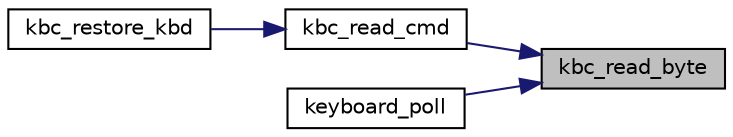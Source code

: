 digraph "kbc_read_byte"
{
 // LATEX_PDF_SIZE
  edge [fontname="Helvetica",fontsize="10",labelfontname="Helvetica",labelfontsize="10"];
  node [fontname="Helvetica",fontsize="10",shape=record];
  rankdir="RL";
  Node1 [label="kbc_read_byte",height=0.2,width=0.4,color="black", fillcolor="grey75", style="filled", fontcolor="black",tooltip="Low-level function for reading byte from keyboard Low-level function for reading byte from keyboard...."];
  Node1 -> Node2 [dir="back",color="midnightblue",fontsize="10",style="solid",fontname="Helvetica"];
  Node2 [label="kbc_read_cmd",height=0.2,width=0.4,color="black", fillcolor="white", style="filled",URL="$kbc_8c.html#a4d01b87977dde6d295c19c982e5426ea",tooltip="High-level function that reads the command byte of the KBC."];
  Node2 -> Node3 [dir="back",color="midnightblue",fontsize="10",style="solid",fontname="Helvetica"];
  Node3 [label="kbc_restore_kbd",height=0.2,width=0.4,color="black", fillcolor="white", style="filled",URL="$kbc_8c.html#ad23a7f1edcc0f9b1d46b073a198f9f88",tooltip=" "];
  Node1 -> Node4 [dir="back",color="midnightblue",fontsize="10",style="solid",fontname="Helvetica"];
  Node4 [label="keyboard_poll",height=0.2,width=0.4,color="black", fillcolor="white", style="filled",URL="$kbd_8c.html#ac83c39ace6f539167f5cc34f6c689cd2",tooltip=" "];
}
